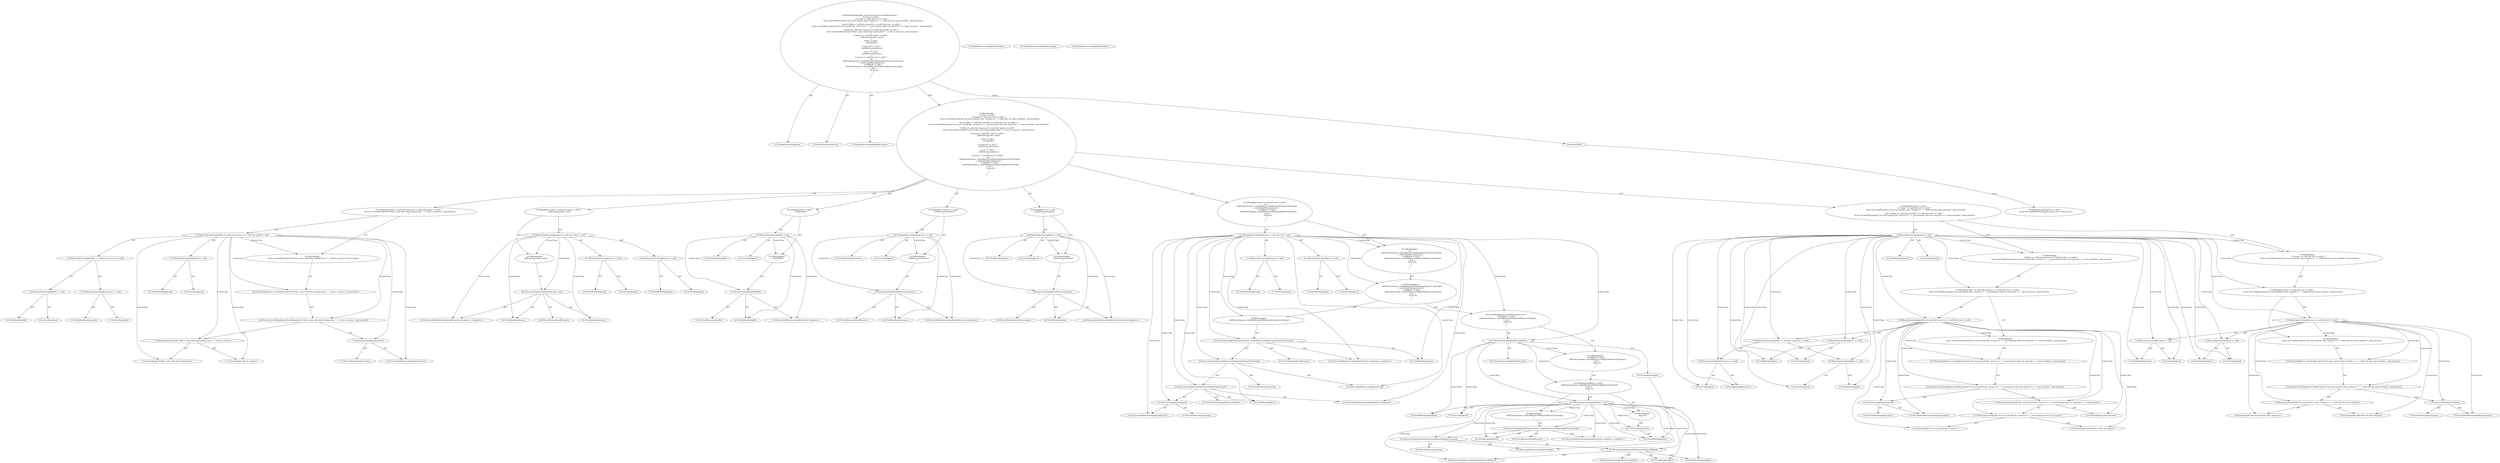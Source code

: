 digraph "execute#?" {
0 [label="2:CtTypeReferenceImpl@void" shape=ellipse]
1 [label="2:CtVirtualElement@execute" shape=ellipse]
2 [label="2:CtTypeReferenceImpl@BuildException" shape=ellipse]
3 [label="3:CtFieldReadImpl@name" shape=ellipse]
4 [label="3:CtLiteralImpl@null" shape=ellipse]
5 [label="3:CtBinaryOperatorImpl@name != null" shape=ellipse]
6 [label="4:CtFieldReadImpl@value" shape=ellipse]
7 [label="4:CtLiteralImpl@null" shape=ellipse]
8 [label="4:CtBinaryOperatorImpl@(value == null)" shape=ellipse]
9 [label="4:CtFieldReadImpl@ref" shape=ellipse]
10 [label="4:CtLiteralImpl@null" shape=ellipse]
11 [label="4:CtBinaryOperatorImpl@(ref == null)" shape=ellipse]
12 [label="4:CtBinaryOperatorImpl@(value == null) && (ref == null)" shape=ellipse]
13 [label="5:CtTypeReferenceImpl@BuildException" shape=ellipse]
14 [label="6:CtLiteralImpl@\"You must specify value, location or \"" shape=ellipse]
15 [label="6:CtLiteralImpl@\"refid with the name attribute\"" shape=ellipse]
16 [label="6:CtBinaryOperatorImpl@\"You must specify value, location or \" + \"refid with the name attribute\"" shape=ellipse]
17 [label="7:CtExecutableReferenceImpl@getLocation()" shape=ellipse]
18 [label="7:CtVirtualElement@getLocation" shape=ellipse]
19 [label="7:CtInvocationImpl@getLocation()" shape=ellipse]
20 [label="5:CtConstructorCallImpl@new BuildException(\"You must specify value, location or \" + \"refid with the name attribute\", getLocation())" shape=ellipse]
21 [label="5:CtThrowImpl@throw new BuildException(\"You must specify value, location or \" + \"refid with the name attribute\", getLocation())" shape=ellipse]
22 [label="4:CtBlockImpl@\{
    throw new BuildException(\"You must specify value, location or \" + \"refid with the name attribute\", getLocation());
\}" shape=ellipse]
23 [label="4:CtIfImpl@if ((value == null) && (ref == null)) \{
    throw new BuildException(\"You must specify value, location or \" + \"refid with the name attribute\", getLocation());
\}" shape=ellipse]
24 [label="3:CtBlockImpl@\{
    if ((value == null) && (ref == null)) \{
        throw new BuildException(\"You must specify value, location or \" + \"refid with the name attribute\", getLocation());
    \}
\}" shape=ellipse]
25 [label="9:CtFieldReadImpl@file" shape=ellipse]
26 [label="9:CtLiteralImpl@null" shape=ellipse]
27 [label="9:CtBinaryOperatorImpl@(file == null)" shape=ellipse]
28 [label="9:CtFieldReadImpl@resource" shape=ellipse]
29 [label="9:CtLiteralImpl@null" shape=ellipse]
30 [label="9:CtBinaryOperatorImpl@(resource == null)" shape=ellipse]
31 [label="9:CtBinaryOperatorImpl@((file == null) && (resource == null))" shape=ellipse]
32 [label="9:CtFieldReadImpl@env" shape=ellipse]
33 [label="9:CtLiteralImpl@null" shape=ellipse]
34 [label="9:CtBinaryOperatorImpl@(env == null)" shape=ellipse]
35 [label="9:CtBinaryOperatorImpl@((file == null) && (resource == null)) && (env == null)" shape=ellipse]
36 [label="10:CtTypeReferenceImpl@BuildException" shape=ellipse]
37 [label="11:CtLiteralImpl@\"You must specify file, resource or \"" shape=ellipse]
38 [label="11:CtLiteralImpl@\"environment when not using the \"" shape=ellipse]
39 [label="11:CtBinaryOperatorImpl@(\"You must specify file, resource or \" + \"environment when not using the \")" shape=ellipse]
40 [label="12:CtLiteralImpl@\"name attribute\"" shape=ellipse]
41 [label="11:CtBinaryOperatorImpl@(\"You must specify file, resource or \" + \"environment when not using the \") + \"name attribute\"" shape=ellipse]
42 [label="13:CtExecutableReferenceImpl@getLocation()" shape=ellipse]
43 [label="13:CtVirtualElement@getLocation" shape=ellipse]
44 [label="13:CtInvocationImpl@getLocation()" shape=ellipse]
45 [label="10:CtConstructorCallImpl@new BuildException((\"You must specify file, resource or \" + \"environment when not using the \") + \"name attribute\", getLocation())" shape=ellipse]
46 [label="10:CtThrowImpl@throw new BuildException((\"You must specify file, resource or \" + \"environment when not using the \") + \"name attribute\", getLocation())" shape=ellipse]
47 [label="9:CtBlockImpl@\{
    throw new BuildException((\"You must specify file, resource or \" + \"environment when not using the \") + \"name attribute\", getLocation());
\}" shape=ellipse]
48 [label="9:CtIfImpl@if (((file == null) && (resource == null)) && (env == null)) \{
    throw new BuildException((\"You must specify file, resource or \" + \"environment when not using the \") + \"name attribute\", getLocation());
\}" shape=ellipse]
49 [label="9:CtBlockImpl@
    if (((file == null) && (resource == null)) && (env == null)) \{
        throw new BuildException((\"You must specify file, resource or \" + \"environment when not using the \") + \"name attribute\", getLocation());
    \}
" shape=ellipse]
50 [label="3:CtIfImpl@if (name != null) \{
    if ((value == null) && (ref == null)) \{
        throw new BuildException(\"You must specify value, location or \" + \"refid with the name attribute\", getLocation());
    \}
\} else if (((file == null) && (resource == null)) && (env == null)) \{
    throw new BuildException((\"You must specify file, resource or \" + \"environment when not using the \") + \"name attribute\", getLocation());
\}" shape=ellipse]
51 [label="15:CtFieldReadImpl@file" shape=ellipse]
52 [label="15:CtLiteralImpl@null" shape=ellipse]
53 [label="15:CtBinaryOperatorImpl@(file == null)" shape=ellipse]
54 [label="15:CtFieldReadImpl@resource" shape=ellipse]
55 [label="15:CtLiteralImpl@null" shape=ellipse]
56 [label="15:CtBinaryOperatorImpl@(resource == null)" shape=ellipse]
57 [label="15:CtBinaryOperatorImpl@((file == null) && (resource == null))" shape=ellipse]
58 [label="15:CtFieldReadImpl@prefix" shape=ellipse]
59 [label="15:CtLiteralImpl@null" shape=ellipse]
60 [label="15:CtBinaryOperatorImpl@(prefix != null)" shape=ellipse]
61 [label="15:CtBinaryOperatorImpl@((file == null) && (resource == null)) && (prefix != null)" shape=ellipse]
62 [label="16:CtTypeReferenceImpl@BuildException" shape=ellipse]
63 [label="17:CtLiteralImpl@\"Prefix is only valid when loading from \"" shape=ellipse]
64 [label="17:CtLiteralImpl@\"a file or resource\"" shape=ellipse]
65 [label="17:CtBinaryOperatorImpl@\"Prefix is only valid when loading from \" + \"a file or resource\"" shape=ellipse]
66 [label="17:CtExecutableReferenceImpl@getLocation()" shape=ellipse]
67 [label="17:CtVirtualElement@getLocation" shape=ellipse]
68 [label="17:CtInvocationImpl@getLocation()" shape=ellipse]
69 [label="16:CtConstructorCallImpl@new BuildException(\"Prefix is only valid when loading from \" + \"a file or resource\", getLocation())" shape=ellipse]
70 [label="16:CtThrowImpl@throw new BuildException(\"Prefix is only valid when loading from \" + \"a file or resource\", getLocation())" shape=ellipse]
71 [label="15:CtBlockImpl@\{
    throw new BuildException(\"Prefix is only valid when loading from \" + \"a file or resource\", getLocation());
\}" shape=ellipse]
72 [label="15:CtIfImpl@if (((file == null) && (resource == null)) && (prefix != null)) \{
    throw new BuildException(\"Prefix is only valid when loading from \" + \"a file or resource\", getLocation());
\}" shape=ellipse]
73 [label="19:CtFieldReadImpl@name" shape=ellipse]
74 [label="19:CtLiteralImpl@null" shape=ellipse]
75 [label="19:CtBinaryOperatorImpl@(name != null)" shape=ellipse]
76 [label="19:CtFieldReadImpl@value" shape=ellipse]
77 [label="19:CtLiteralImpl@null" shape=ellipse]
78 [label="19:CtBinaryOperatorImpl@(value != null)" shape=ellipse]
79 [label="19:CtBinaryOperatorImpl@(name != null) && (value != null)" shape=ellipse]
80 [label="20:CtExecutableReferenceImpl@addProperty(<unknown>,<unknown>)" shape=ellipse]
81 [label="20:CtVirtualElement@addProperty" shape=ellipse]
82 [label="20:CtFieldReadImpl@name" shape=ellipse]
83 [label="20:CtFieldReadImpl@value" shape=ellipse]
84 [label="20:CtInvocationImpl@addProperty(name, value)" shape=ellipse]
85 [label="19:CtBlockImpl@\{
    addProperty(name, value);
\}" shape=ellipse]
86 [label="19:CtIfImpl@if ((name != null) && (value != null)) \{
    addProperty(name, value);
\}" shape=ellipse]
87 [label="22:CtFieldReadImpl@file" shape=ellipse]
88 [label="22:CtLiteralImpl@null" shape=ellipse]
89 [label="22:CtBinaryOperatorImpl@file != null" shape=ellipse]
90 [label="23:CtExecutableReferenceImpl@loadFile(<unknown>)" shape=ellipse]
91 [label="23:CtVirtualElement@loadFile" shape=ellipse]
92 [label="23:CtFieldReadImpl@file" shape=ellipse]
93 [label="23:CtInvocationImpl@loadFile(file)" shape=ellipse]
94 [label="22:CtBlockImpl@\{
    loadFile(file);
\}" shape=ellipse]
95 [label="22:CtIfImpl@if (file != null) \{
    loadFile(file);
\}" shape=ellipse]
96 [label="25:CtFieldReadImpl@resource" shape=ellipse]
97 [label="25:CtLiteralImpl@null" shape=ellipse]
98 [label="25:CtBinaryOperatorImpl@resource != null" shape=ellipse]
99 [label="26:CtExecutableReferenceImpl@loadResource(<unknown>)" shape=ellipse]
100 [label="26:CtVirtualElement@loadResource" shape=ellipse]
101 [label="26:CtFieldReadImpl@resource" shape=ellipse]
102 [label="26:CtInvocationImpl@loadResource(resource)" shape=ellipse]
103 [label="25:CtBlockImpl@\{
    loadResource(resource);
\}" shape=ellipse]
104 [label="25:CtIfImpl@if (resource != null) \{
    loadResource(resource);
\}" shape=ellipse]
105 [label="28:CtFieldReadImpl@env" shape=ellipse]
106 [label="28:CtLiteralImpl@null" shape=ellipse]
107 [label="28:CtBinaryOperatorImpl@env != null" shape=ellipse]
108 [label="29:CtExecutableReferenceImpl@loadEnvironment(<unknown>)" shape=ellipse]
109 [label="29:CtVirtualElement@loadEnvironment" shape=ellipse]
110 [label="29:CtFieldReadImpl@env" shape=ellipse]
111 [label="29:CtInvocationImpl@loadEnvironment(env)" shape=ellipse]
112 [label="28:CtBlockImpl@\{
    loadEnvironment(env);
\}" shape=ellipse]
113 [label="28:CtIfImpl@if (env != null) \{
    loadEnvironment(env);
\}" shape=ellipse]
114 [label="31:CtFieldReadImpl@name" shape=ellipse]
115 [label="31:CtLiteralImpl@null" shape=ellipse]
116 [label="31:CtBinaryOperatorImpl@(name != null)" shape=ellipse]
117 [label="31:CtFieldReadImpl@ref" shape=ellipse]
118 [label="31:CtLiteralImpl@null" shape=ellipse]
119 [label="31:CtBinaryOperatorImpl@(ref != null)" shape=ellipse]
120 [label="31:CtBinaryOperatorImpl@(name != null) && (ref != null)" shape=ellipse]
121 [label="33:CtExecutableReferenceImpl@addProperty(<unknown>,<unknown>)" shape=ellipse]
122 [label="33:CtVirtualElement@addProperty" shape=ellipse]
123 [label="33:CtFieldReadImpl@name" shape=ellipse]
124 [label="33:CtExecutableReferenceImpl@toString()" shape=ellipse]
125 [label="33:CtVirtualElement@toString" shape=ellipse]
126 [label="33:CtExecutableReferenceImpl@getReferencedObject()" shape=ellipse]
127 [label="33:CtVirtualElement@getReferencedObject" shape=ellipse]
128 [label="33:CtFieldReadImpl@ref" shape=ellipse]
129 [label="33:CtExecutableReferenceImpl@getProject()" shape=ellipse]
130 [label="33:CtVirtualElement@getProject" shape=ellipse]
131 [label="33:CtInvocationImpl@getProject()" shape=ellipse]
132 [label="33:CtInvocationImpl@ref.getReferencedObject(getProject())" shape=ellipse]
133 [label="33:CtInvocationImpl@ref.getReferencedObject(getProject()).toString()" shape=ellipse]
134 [label="33:CtInvocationImpl@addProperty(name, ref.getReferencedObject(getProject()).toString())" shape=ellipse]
135 [label="32:CtBlockImpl@\{
    addProperty(name, ref.getReferencedObject(getProject()).toString());
\}" shape=ellipse]
136 [label="34:CtVirtualElement@be" shape=ellipse]
137 [label="34:CtTypeReferenceImpl@BuildException" shape=ellipse]
138 [label="34:CtCatchVariableImpl@BuildException be" shape=ellipse]
139 [label="35:CtFieldReadImpl@fallback" shape=ellipse]
140 [label="35:CtLiteralImpl@null" shape=ellipse]
141 [label="35:CtBinaryOperatorImpl@fallback != null" shape=ellipse]
142 [label="36:CtExecutableReferenceImpl@addProperty(<unknown>,<unknown>)" shape=ellipse]
143 [label="36:CtVirtualElement@addProperty" shape=ellipse]
144 [label="36:CtFieldReadImpl@name" shape=ellipse]
145 [label="36:CtExecutableReferenceImpl@toString()" shape=ellipse]
146 [label="36:CtVirtualElement@toString" shape=ellipse]
147 [label="36:CtExecutableReferenceImpl@getReferencedObject()" shape=ellipse]
148 [label="36:CtVirtualElement@getReferencedObject" shape=ellipse]
149 [label="36:CtFieldReadImpl@ref" shape=ellipse]
150 [label="36:CtFieldReadImpl@fallback" shape=ellipse]
151 [label="36:CtInvocationImpl@ref.getReferencedObject(fallback)" shape=ellipse]
152 [label="36:CtInvocationImpl@ref.getReferencedObject(fallback).toString()" shape=ellipse]
153 [label="36:CtInvocationImpl@addProperty(name, ref.getReferencedObject(fallback).toString())" shape=ellipse]
154 [label="35:CtBlockImpl@\{
    addProperty(name, ref.getReferencedObject(fallback).toString());
\}" shape=ellipse]
155 [label="38:CtVariableReadImpl@be" shape=ellipse]
156 [label="38:CtThrowImpl@throw be" shape=ellipse]
157 [label="37:CtBlockImpl@\{
    throw be;
\}" shape=ellipse]
158 [label="35:CtIfImpl@if (fallback != null) \{
    addProperty(name, ref.getReferencedObject(fallback).toString());
\} else \{
    throw be;
\}" shape=ellipse]
159 [label="34:CtBlockImpl@\{
    if (fallback != null) \{
        addProperty(name, ref.getReferencedObject(fallback).toString());
    \} else \{
        throw be;
    \}
\}" shape=ellipse]
160 [label="34:CtCatchImpl@ catch (BuildException be) \{
    if (fallback != null) \{
        addProperty(name, ref.getReferencedObject(fallback).toString());
    \} else \{
        throw be;
    \}
\}" shape=ellipse]
161 [label="32:CtTryImpl@try \{
    addProperty(name, ref.getReferencedObject(getProject()).toString());
\} catch (BuildException be) \{
    if (fallback != null) \{
        addProperty(name, ref.getReferencedObject(fallback).toString());
    \} else \{
        throw be;
    \}
\}" shape=ellipse]
162 [label="31:CtBlockImpl@\{
    try \{
        addProperty(name, ref.getReferencedObject(getProject()).toString());
    \} catch (BuildException be) \{
        if (fallback != null) \{
            addProperty(name, ref.getReferencedObject(fallback).toString());
        \} else \{
            throw be;
        \}
    \}
\}" shape=ellipse]
163 [label="31:CtIfImpl@if ((name != null) && (ref != null)) \{
    try \{
        addProperty(name, ref.getReferencedObject(getProject()).toString());
    \} catch (BuildException be) \{
        if (fallback != null) \{
            addProperty(name, ref.getReferencedObject(fallback).toString());
        \} else \{
            throw be;
        \}
    \}
\}" shape=ellipse]
164 [label="2:CtBlockImpl@\{
    if (name != null) \{
        if ((value == null) && (ref == null)) \{
            throw new BuildException(\"You must specify value, location or \" + \"refid with the name attribute\", getLocation());
        \}
    \} else if (((file == null) && (resource == null)) && (env == null)) \{
        throw new BuildException((\"You must specify file, resource or \" + \"environment when not using the \") + \"name attribute\", getLocation());
    \}
    if (((file == null) && (resource == null)) && (prefix != null)) \{
        throw new BuildException(\"Prefix is only valid when loading from \" + \"a file or resource\", getLocation());
    \}
    if ((name != null) && (value != null)) \{
        addProperty(name, value);
    \}
    if (file != null) \{
        loadFile(file);
    \}
    if (resource != null) \{
        loadResource(resource);
    \}
    if (env != null) \{
        loadEnvironment(env);
    \}
    if ((name != null) && (ref != null)) \{
        try \{
            addProperty(name, ref.getReferencedObject(getProject()).toString());
        \} catch (BuildException be) \{
            if (fallback != null) \{
                addProperty(name, ref.getReferencedObject(fallback).toString());
            \} else \{
                throw be;
            \}
        \}
    \}
\}" shape=ellipse]
165 [label="2:CtMethodImpl@public void execute() throws BuildException \{
    if (name != null) \{
        if ((value == null) && (ref == null)) \{
            throw new BuildException(\"You must specify value, location or \" + \"refid with the name attribute\", getLocation());
        \}
    \} else if (((file == null) && (resource == null)) && (env == null)) \{
        throw new BuildException((\"You must specify file, resource or \" + \"environment when not using the \") + \"name attribute\", getLocation());
    \}
    if (((file == null) && (resource == null)) && (prefix != null)) \{
        throw new BuildException(\"Prefix is only valid when loading from \" + \"a file or resource\", getLocation());
    \}
    if ((name != null) && (value != null)) \{
        addProperty(name, value);
    \}
    if (file != null) \{
        loadFile(file);
    \}
    if (resource != null) \{
        loadResource(resource);
    \}
    if (env != null) \{
        loadEnvironment(env);
    \}
    if ((name != null) && (ref != null)) \{
        try \{
            addProperty(name, ref.getReferencedObject(getProject()).toString());
        \} catch (BuildException be) \{
            if (fallback != null) \{
                addProperty(name, ref.getReferencedObject(fallback).toString());
            \} else \{
                throw be;
            \}
        \}
    \}
\}" shape=ellipse]
166 [label="3:Insert@INSERT" shape=ellipse]
167 [label="3:CtIfImpl@if (getProject() == null) \{
    throw new IllegalStateException(\"project has not been set\");
\}" shape=ellipse]
5 -> 3 [label="AST"];
5 -> 4 [label="AST"];
5 -> 24 [label="Control Dep"];
5 -> 23 [label="Control Dep"];
5 -> 12 [label="Control Dep"];
5 -> 8 [label="Control Dep"];
5 -> 6 [label="Control Dep"];
5 -> 7 [label="Control Dep"];
5 -> 11 [label="Control Dep"];
5 -> 9 [label="Control Dep"];
5 -> 10 [label="Control Dep"];
5 -> 49 [label="Control Dep"];
5 -> 48 [label="Control Dep"];
5 -> 35 [label="Control Dep"];
5 -> 31 [label="Control Dep"];
5 -> 27 [label="Control Dep"];
5 -> 25 [label="Control Dep"];
5 -> 26 [label="Control Dep"];
5 -> 30 [label="Control Dep"];
5 -> 28 [label="Control Dep"];
5 -> 29 [label="Control Dep"];
5 -> 34 [label="Control Dep"];
5 -> 32 [label="Control Dep"];
5 -> 33 [label="Control Dep"];
8 -> 6 [label="AST"];
8 -> 7 [label="AST"];
11 -> 9 [label="AST"];
11 -> 10 [label="AST"];
12 -> 8 [label="AST"];
12 -> 11 [label="AST"];
12 -> 22 [label="Control Dep"];
12 -> 21 [label="Control Dep"];
12 -> 20 [label="Control Dep"];
12 -> 16 [label="Control Dep"];
12 -> 14 [label="Control Dep"];
12 -> 15 [label="Control Dep"];
12 -> 19 [label="Control Dep"];
12 -> 17 [label="Control Dep"];
16 -> 14 [label="AST"];
16 -> 15 [label="AST"];
19 -> 18 [label="AST"];
19 -> 17 [label="AST"];
20 -> 16 [label="AST"];
20 -> 19 [label="AST"];
21 -> 20 [label="AST"];
22 -> 21 [label="AST"];
23 -> 12 [label="AST"];
23 -> 22 [label="AST"];
24 -> 23 [label="AST"];
27 -> 25 [label="AST"];
27 -> 26 [label="AST"];
30 -> 28 [label="AST"];
30 -> 29 [label="AST"];
31 -> 27 [label="AST"];
31 -> 30 [label="AST"];
34 -> 32 [label="AST"];
34 -> 33 [label="AST"];
35 -> 31 [label="AST"];
35 -> 34 [label="AST"];
35 -> 47 [label="Control Dep"];
35 -> 46 [label="Control Dep"];
35 -> 45 [label="Control Dep"];
35 -> 41 [label="Control Dep"];
35 -> 39 [label="Control Dep"];
35 -> 37 [label="Control Dep"];
35 -> 38 [label="Control Dep"];
35 -> 40 [label="Control Dep"];
35 -> 44 [label="Control Dep"];
35 -> 42 [label="Control Dep"];
39 -> 37 [label="AST"];
39 -> 38 [label="AST"];
41 -> 39 [label="AST"];
41 -> 40 [label="AST"];
44 -> 43 [label="AST"];
44 -> 42 [label="AST"];
45 -> 41 [label="AST"];
45 -> 44 [label="AST"];
46 -> 45 [label="AST"];
47 -> 46 [label="AST"];
48 -> 35 [label="AST"];
48 -> 47 [label="AST"];
49 -> 48 [label="AST"];
50 -> 5 [label="AST"];
50 -> 24 [label="AST"];
50 -> 49 [label="AST"];
53 -> 51 [label="AST"];
53 -> 52 [label="AST"];
56 -> 54 [label="AST"];
56 -> 55 [label="AST"];
57 -> 53 [label="AST"];
57 -> 56 [label="AST"];
60 -> 58 [label="AST"];
60 -> 59 [label="AST"];
61 -> 57 [label="AST"];
61 -> 60 [label="AST"];
61 -> 71 [label="Control Dep"];
61 -> 70 [label="Control Dep"];
61 -> 69 [label="Control Dep"];
61 -> 65 [label="Control Dep"];
61 -> 63 [label="Control Dep"];
61 -> 64 [label="Control Dep"];
61 -> 68 [label="Control Dep"];
61 -> 66 [label="Control Dep"];
65 -> 63 [label="AST"];
65 -> 64 [label="AST"];
68 -> 67 [label="AST"];
68 -> 66 [label="AST"];
69 -> 65 [label="AST"];
69 -> 68 [label="AST"];
70 -> 69 [label="AST"];
71 -> 70 [label="AST"];
72 -> 61 [label="AST"];
72 -> 71 [label="AST"];
75 -> 73 [label="AST"];
75 -> 74 [label="AST"];
78 -> 76 [label="AST"];
78 -> 77 [label="AST"];
79 -> 75 [label="AST"];
79 -> 78 [label="AST"];
79 -> 85 [label="Control Dep"];
79 -> 84 [label="Control Dep"];
79 -> 80 [label="Control Dep"];
79 -> 82 [label="Control Dep"];
79 -> 83 [label="Control Dep"];
84 -> 81 [label="AST"];
84 -> 80 [label="AST"];
84 -> 82 [label="AST"];
84 -> 83 [label="AST"];
85 -> 84 [label="AST"];
86 -> 79 [label="AST"];
86 -> 85 [label="AST"];
89 -> 87 [label="AST"];
89 -> 88 [label="AST"];
89 -> 94 [label="Control Dep"];
89 -> 93 [label="Control Dep"];
89 -> 90 [label="Control Dep"];
89 -> 92 [label="Control Dep"];
93 -> 91 [label="AST"];
93 -> 90 [label="AST"];
93 -> 92 [label="AST"];
94 -> 93 [label="AST"];
95 -> 89 [label="AST"];
95 -> 94 [label="AST"];
98 -> 96 [label="AST"];
98 -> 97 [label="AST"];
98 -> 103 [label="Control Dep"];
98 -> 102 [label="Control Dep"];
98 -> 99 [label="Control Dep"];
98 -> 101 [label="Control Dep"];
102 -> 100 [label="AST"];
102 -> 99 [label="AST"];
102 -> 101 [label="AST"];
103 -> 102 [label="AST"];
104 -> 98 [label="AST"];
104 -> 103 [label="AST"];
107 -> 105 [label="AST"];
107 -> 106 [label="AST"];
107 -> 112 [label="Control Dep"];
107 -> 111 [label="Control Dep"];
107 -> 108 [label="Control Dep"];
107 -> 110 [label="Control Dep"];
111 -> 109 [label="AST"];
111 -> 108 [label="AST"];
111 -> 110 [label="AST"];
112 -> 111 [label="AST"];
113 -> 107 [label="AST"];
113 -> 112 [label="AST"];
116 -> 114 [label="AST"];
116 -> 115 [label="AST"];
119 -> 117 [label="AST"];
119 -> 118 [label="AST"];
120 -> 116 [label="AST"];
120 -> 119 [label="AST"];
120 -> 162 [label="Control Dep"];
120 -> 161 [label="Control Dep"];
120 -> 135 [label="Control Dep"];
120 -> 134 [label="Control Dep"];
120 -> 121 [label="Control Dep"];
120 -> 123 [label="Control Dep"];
120 -> 133 [label="Control Dep"];
120 -> 124 [label="Control Dep"];
120 -> 132 [label="Control Dep"];
120 -> 126 [label="Control Dep"];
120 -> 128 [label="Control Dep"];
120 -> 131 [label="Control Dep"];
120 -> 129 [label="Control Dep"];
120 -> 160 [label="Control Dep"];
120 -> 138 [label="Control Dep"];
131 -> 130 [label="AST"];
131 -> 129 [label="AST"];
132 -> 127 [label="AST"];
132 -> 128 [label="AST"];
132 -> 126 [label="AST"];
132 -> 131 [label="AST"];
133 -> 125 [label="AST"];
133 -> 132 [label="AST"];
133 -> 124 [label="AST"];
134 -> 122 [label="AST"];
134 -> 121 [label="AST"];
134 -> 123 [label="AST"];
134 -> 133 [label="AST"];
135 -> 134 [label="AST"];
136 -> 155 [label="Define-Use"];
138 -> 136 [label="AST"];
138 -> 137 [label="AST"];
138 -> 159 [label="Control Dep"];
138 -> 158 [label="Control Dep"];
138 -> 141 [label="Control Dep"];
138 -> 139 [label="Control Dep"];
138 -> 140 [label="Control Dep"];
141 -> 139 [label="AST"];
141 -> 140 [label="AST"];
141 -> 154 [label="Control Dep"];
141 -> 153 [label="Control Dep"];
141 -> 142 [label="Control Dep"];
141 -> 144 [label="Control Dep"];
141 -> 152 [label="Control Dep"];
141 -> 145 [label="Control Dep"];
141 -> 151 [label="Control Dep"];
141 -> 147 [label="Control Dep"];
141 -> 149 [label="Control Dep"];
141 -> 150 [label="Control Dep"];
141 -> 157 [label="Control Dep"];
141 -> 156 [label="Control Dep"];
141 -> 155 [label="Control Dep"];
151 -> 148 [label="AST"];
151 -> 149 [label="AST"];
151 -> 147 [label="AST"];
151 -> 150 [label="AST"];
152 -> 146 [label="AST"];
152 -> 151 [label="AST"];
152 -> 145 [label="AST"];
153 -> 143 [label="AST"];
153 -> 142 [label="AST"];
153 -> 144 [label="AST"];
153 -> 152 [label="AST"];
154 -> 153 [label="AST"];
156 -> 155 [label="AST"];
157 -> 156 [label="AST"];
158 -> 141 [label="AST"];
158 -> 154 [label="AST"];
158 -> 157 [label="AST"];
159 -> 158 [label="AST"];
160 -> 138 [label="AST"];
160 -> 159 [label="AST"];
161 -> 135 [label="AST"];
161 -> 160 [label="AST"];
162 -> 161 [label="AST"];
163 -> 120 [label="AST"];
163 -> 162 [label="AST"];
164 -> 50 [label="AST"];
164 -> 72 [label="AST"];
164 -> 86 [label="AST"];
164 -> 95 [label="AST"];
164 -> 104 [label="AST"];
164 -> 113 [label="AST"];
164 -> 163 [label="AST"];
165 -> 1 [label="AST"];
165 -> 0 [label="AST"];
165 -> 2 [label="AST"];
165 -> 164 [label="AST"];
165 -> 166 [label="Action"];
166 -> 167 [label="Action"];
}